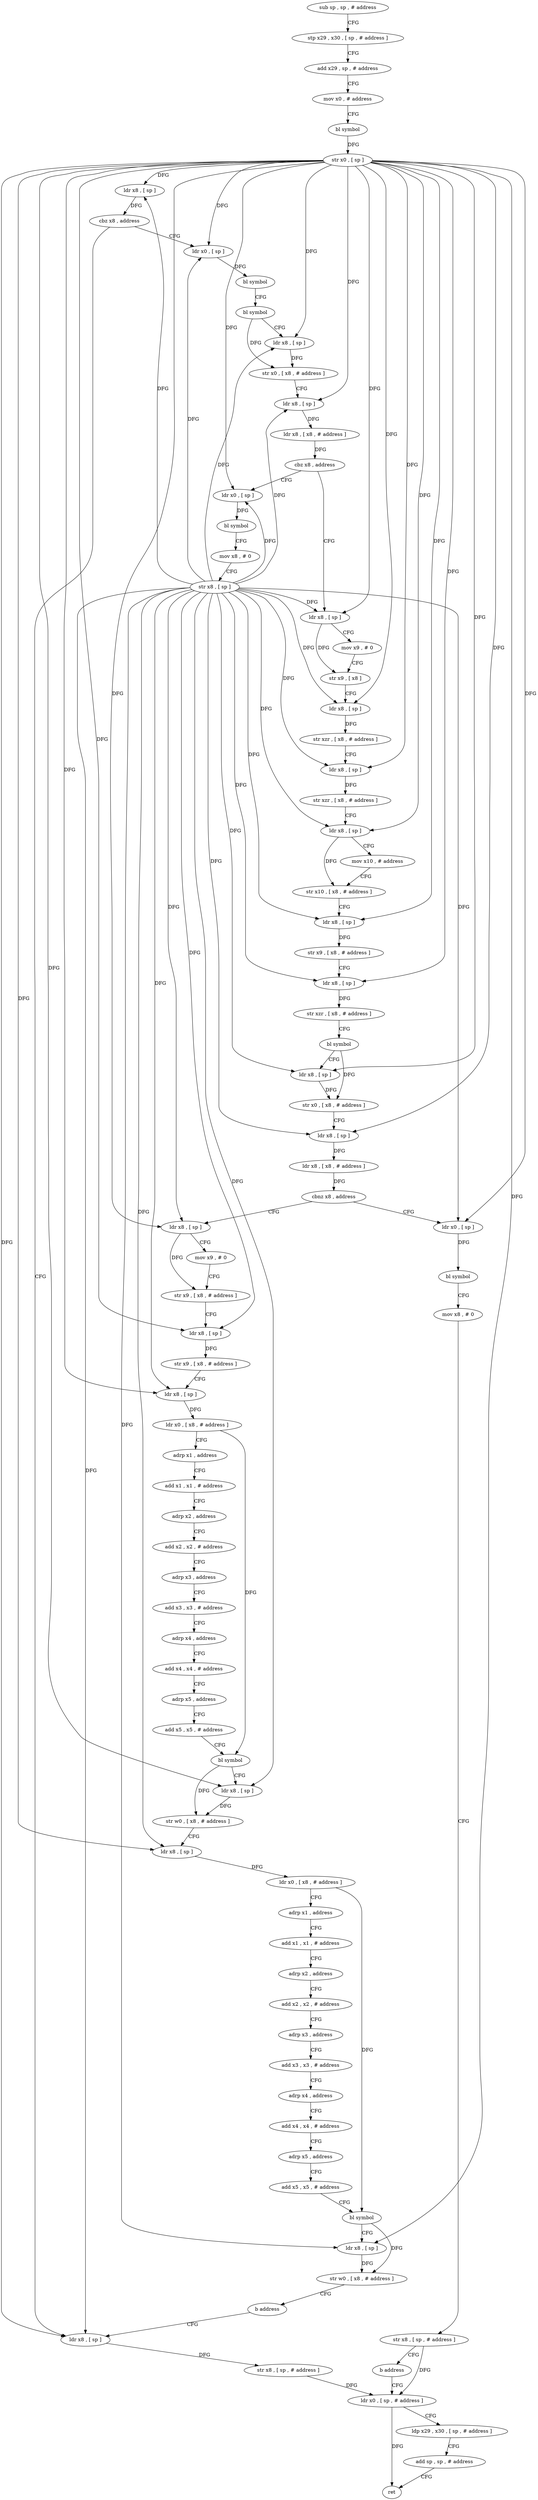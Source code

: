 digraph "func" {
"86920" [label = "sub sp , sp , # address" ]
"86924" [label = "stp x29 , x30 , [ sp , # address ]" ]
"86928" [label = "add x29 , sp , # address" ]
"86932" [label = "mov x0 , # address" ]
"86936" [label = "bl symbol" ]
"86940" [label = "str x0 , [ sp ]" ]
"86944" [label = "ldr x8 , [ sp ]" ]
"86948" [label = "cbz x8 , address" ]
"87244" [label = "ldr x8 , [ sp ]" ]
"86952" [label = "ldr x0 , [ sp ]" ]
"87248" [label = "str x8 , [ sp , # address ]" ]
"87252" [label = "ldr x0 , [ sp , # address ]" ]
"86956" [label = "bl symbol" ]
"86960" [label = "bl symbol" ]
"86964" [label = "ldr x8 , [ sp ]" ]
"86968" [label = "str x0 , [ x8 , # address ]" ]
"86972" [label = "ldr x8 , [ sp ]" ]
"86976" [label = "ldr x8 , [ x8 , # address ]" ]
"86980" [label = "cbz x8 , address" ]
"87228" [label = "ldr x0 , [ sp ]" ]
"86984" [label = "ldr x8 , [ sp ]" ]
"87232" [label = "bl symbol" ]
"87236" [label = "mov x8 , # 0" ]
"87240" [label = "str x8 , [ sp ]" ]
"86988" [label = "mov x9 , # 0" ]
"86992" [label = "str x9 , [ x8 ]" ]
"86996" [label = "ldr x8 , [ sp ]" ]
"87000" [label = "str xzr , [ x8 , # address ]" ]
"87004" [label = "ldr x8 , [ sp ]" ]
"87008" [label = "str xzr , [ x8 , # address ]" ]
"87012" [label = "ldr x8 , [ sp ]" ]
"87016" [label = "mov x10 , # address" ]
"87020" [label = "str x10 , [ x8 , # address ]" ]
"87024" [label = "ldr x8 , [ sp ]" ]
"87028" [label = "str x9 , [ x8 , # address ]" ]
"87032" [label = "ldr x8 , [ sp ]" ]
"87036" [label = "str xzr , [ x8 , # address ]" ]
"87040" [label = "bl symbol" ]
"87044" [label = "ldr x8 , [ sp ]" ]
"87048" [label = "str x0 , [ x8 , # address ]" ]
"87052" [label = "ldr x8 , [ sp ]" ]
"87056" [label = "ldr x8 , [ x8 , # address ]" ]
"87060" [label = "cbnz x8 , address" ]
"87084" [label = "ldr x8 , [ sp ]" ]
"87064" [label = "ldr x0 , [ sp ]" ]
"87088" [label = "mov x9 , # 0" ]
"87092" [label = "str x9 , [ x8 , # address ]" ]
"87096" [label = "ldr x8 , [ sp ]" ]
"87100" [label = "str x9 , [ x8 , # address ]" ]
"87104" [label = "ldr x8 , [ sp ]" ]
"87108" [label = "ldr x0 , [ x8 , # address ]" ]
"87112" [label = "adrp x1 , address" ]
"87116" [label = "add x1 , x1 , # address" ]
"87120" [label = "adrp x2 , address" ]
"87124" [label = "add x2 , x2 , # address" ]
"87128" [label = "adrp x3 , address" ]
"87132" [label = "add x3 , x3 , # address" ]
"87136" [label = "adrp x4 , address" ]
"87140" [label = "add x4 , x4 , # address" ]
"87144" [label = "adrp x5 , address" ]
"87148" [label = "add x5 , x5 , # address" ]
"87152" [label = "bl symbol" ]
"87156" [label = "ldr x8 , [ sp ]" ]
"87160" [label = "str w0 , [ x8 , # address ]" ]
"87164" [label = "ldr x8 , [ sp ]" ]
"87168" [label = "ldr x0 , [ x8 , # address ]" ]
"87172" [label = "adrp x1 , address" ]
"87176" [label = "add x1 , x1 , # address" ]
"87180" [label = "adrp x2 , address" ]
"87184" [label = "add x2 , x2 , # address" ]
"87188" [label = "adrp x3 , address" ]
"87192" [label = "add x3 , x3 , # address" ]
"87196" [label = "adrp x4 , address" ]
"87200" [label = "add x4 , x4 , # address" ]
"87204" [label = "adrp x5 , address" ]
"87208" [label = "add x5 , x5 , # address" ]
"87212" [label = "bl symbol" ]
"87216" [label = "ldr x8 , [ sp ]" ]
"87220" [label = "str w0 , [ x8 , # address ]" ]
"87224" [label = "b address" ]
"87068" [label = "bl symbol" ]
"87072" [label = "mov x8 , # 0" ]
"87076" [label = "str x8 , [ sp , # address ]" ]
"87080" [label = "b address" ]
"87256" [label = "ldp x29 , x30 , [ sp , # address ]" ]
"87260" [label = "add sp , sp , # address" ]
"87264" [label = "ret" ]
"86920" -> "86924" [ label = "CFG" ]
"86924" -> "86928" [ label = "CFG" ]
"86928" -> "86932" [ label = "CFG" ]
"86932" -> "86936" [ label = "CFG" ]
"86936" -> "86940" [ label = "DFG" ]
"86940" -> "86944" [ label = "DFG" ]
"86940" -> "87244" [ label = "DFG" ]
"86940" -> "86952" [ label = "DFG" ]
"86940" -> "86964" [ label = "DFG" ]
"86940" -> "86972" [ label = "DFG" ]
"86940" -> "87228" [ label = "DFG" ]
"86940" -> "86984" [ label = "DFG" ]
"86940" -> "86996" [ label = "DFG" ]
"86940" -> "87004" [ label = "DFG" ]
"86940" -> "87012" [ label = "DFG" ]
"86940" -> "87024" [ label = "DFG" ]
"86940" -> "87032" [ label = "DFG" ]
"86940" -> "87044" [ label = "DFG" ]
"86940" -> "87052" [ label = "DFG" ]
"86940" -> "87084" [ label = "DFG" ]
"86940" -> "87096" [ label = "DFG" ]
"86940" -> "87104" [ label = "DFG" ]
"86940" -> "87156" [ label = "DFG" ]
"86940" -> "87164" [ label = "DFG" ]
"86940" -> "87216" [ label = "DFG" ]
"86940" -> "87064" [ label = "DFG" ]
"86944" -> "86948" [ label = "DFG" ]
"86948" -> "87244" [ label = "CFG" ]
"86948" -> "86952" [ label = "CFG" ]
"87244" -> "87248" [ label = "DFG" ]
"86952" -> "86956" [ label = "DFG" ]
"87248" -> "87252" [ label = "DFG" ]
"87252" -> "87256" [ label = "CFG" ]
"87252" -> "87264" [ label = "DFG" ]
"86956" -> "86960" [ label = "CFG" ]
"86960" -> "86964" [ label = "CFG" ]
"86960" -> "86968" [ label = "DFG" ]
"86964" -> "86968" [ label = "DFG" ]
"86968" -> "86972" [ label = "CFG" ]
"86972" -> "86976" [ label = "DFG" ]
"86976" -> "86980" [ label = "DFG" ]
"86980" -> "87228" [ label = "CFG" ]
"86980" -> "86984" [ label = "CFG" ]
"87228" -> "87232" [ label = "DFG" ]
"86984" -> "86988" [ label = "CFG" ]
"86984" -> "86992" [ label = "DFG" ]
"87232" -> "87236" [ label = "CFG" ]
"87236" -> "87240" [ label = "CFG" ]
"87240" -> "87244" [ label = "DFG" ]
"87240" -> "86944" [ label = "DFG" ]
"87240" -> "86952" [ label = "DFG" ]
"87240" -> "86964" [ label = "DFG" ]
"87240" -> "86972" [ label = "DFG" ]
"87240" -> "87228" [ label = "DFG" ]
"87240" -> "86984" [ label = "DFG" ]
"87240" -> "86996" [ label = "DFG" ]
"87240" -> "87004" [ label = "DFG" ]
"87240" -> "87012" [ label = "DFG" ]
"87240" -> "87024" [ label = "DFG" ]
"87240" -> "87032" [ label = "DFG" ]
"87240" -> "87044" [ label = "DFG" ]
"87240" -> "87052" [ label = "DFG" ]
"87240" -> "87084" [ label = "DFG" ]
"87240" -> "87096" [ label = "DFG" ]
"87240" -> "87104" [ label = "DFG" ]
"87240" -> "87156" [ label = "DFG" ]
"87240" -> "87164" [ label = "DFG" ]
"87240" -> "87216" [ label = "DFG" ]
"87240" -> "87064" [ label = "DFG" ]
"86988" -> "86992" [ label = "CFG" ]
"86992" -> "86996" [ label = "CFG" ]
"86996" -> "87000" [ label = "DFG" ]
"87000" -> "87004" [ label = "CFG" ]
"87004" -> "87008" [ label = "DFG" ]
"87008" -> "87012" [ label = "CFG" ]
"87012" -> "87016" [ label = "CFG" ]
"87012" -> "87020" [ label = "DFG" ]
"87016" -> "87020" [ label = "CFG" ]
"87020" -> "87024" [ label = "CFG" ]
"87024" -> "87028" [ label = "DFG" ]
"87028" -> "87032" [ label = "CFG" ]
"87032" -> "87036" [ label = "DFG" ]
"87036" -> "87040" [ label = "CFG" ]
"87040" -> "87044" [ label = "CFG" ]
"87040" -> "87048" [ label = "DFG" ]
"87044" -> "87048" [ label = "DFG" ]
"87048" -> "87052" [ label = "CFG" ]
"87052" -> "87056" [ label = "DFG" ]
"87056" -> "87060" [ label = "DFG" ]
"87060" -> "87084" [ label = "CFG" ]
"87060" -> "87064" [ label = "CFG" ]
"87084" -> "87088" [ label = "CFG" ]
"87084" -> "87092" [ label = "DFG" ]
"87064" -> "87068" [ label = "DFG" ]
"87088" -> "87092" [ label = "CFG" ]
"87092" -> "87096" [ label = "CFG" ]
"87096" -> "87100" [ label = "DFG" ]
"87100" -> "87104" [ label = "CFG" ]
"87104" -> "87108" [ label = "DFG" ]
"87108" -> "87112" [ label = "CFG" ]
"87108" -> "87152" [ label = "DFG" ]
"87112" -> "87116" [ label = "CFG" ]
"87116" -> "87120" [ label = "CFG" ]
"87120" -> "87124" [ label = "CFG" ]
"87124" -> "87128" [ label = "CFG" ]
"87128" -> "87132" [ label = "CFG" ]
"87132" -> "87136" [ label = "CFG" ]
"87136" -> "87140" [ label = "CFG" ]
"87140" -> "87144" [ label = "CFG" ]
"87144" -> "87148" [ label = "CFG" ]
"87148" -> "87152" [ label = "CFG" ]
"87152" -> "87156" [ label = "CFG" ]
"87152" -> "87160" [ label = "DFG" ]
"87156" -> "87160" [ label = "DFG" ]
"87160" -> "87164" [ label = "CFG" ]
"87164" -> "87168" [ label = "DFG" ]
"87168" -> "87172" [ label = "CFG" ]
"87168" -> "87212" [ label = "DFG" ]
"87172" -> "87176" [ label = "CFG" ]
"87176" -> "87180" [ label = "CFG" ]
"87180" -> "87184" [ label = "CFG" ]
"87184" -> "87188" [ label = "CFG" ]
"87188" -> "87192" [ label = "CFG" ]
"87192" -> "87196" [ label = "CFG" ]
"87196" -> "87200" [ label = "CFG" ]
"87200" -> "87204" [ label = "CFG" ]
"87204" -> "87208" [ label = "CFG" ]
"87208" -> "87212" [ label = "CFG" ]
"87212" -> "87216" [ label = "CFG" ]
"87212" -> "87220" [ label = "DFG" ]
"87216" -> "87220" [ label = "DFG" ]
"87220" -> "87224" [ label = "CFG" ]
"87224" -> "87244" [ label = "CFG" ]
"87068" -> "87072" [ label = "CFG" ]
"87072" -> "87076" [ label = "CFG" ]
"87076" -> "87080" [ label = "CFG" ]
"87076" -> "87252" [ label = "DFG" ]
"87080" -> "87252" [ label = "CFG" ]
"87256" -> "87260" [ label = "CFG" ]
"87260" -> "87264" [ label = "CFG" ]
}
